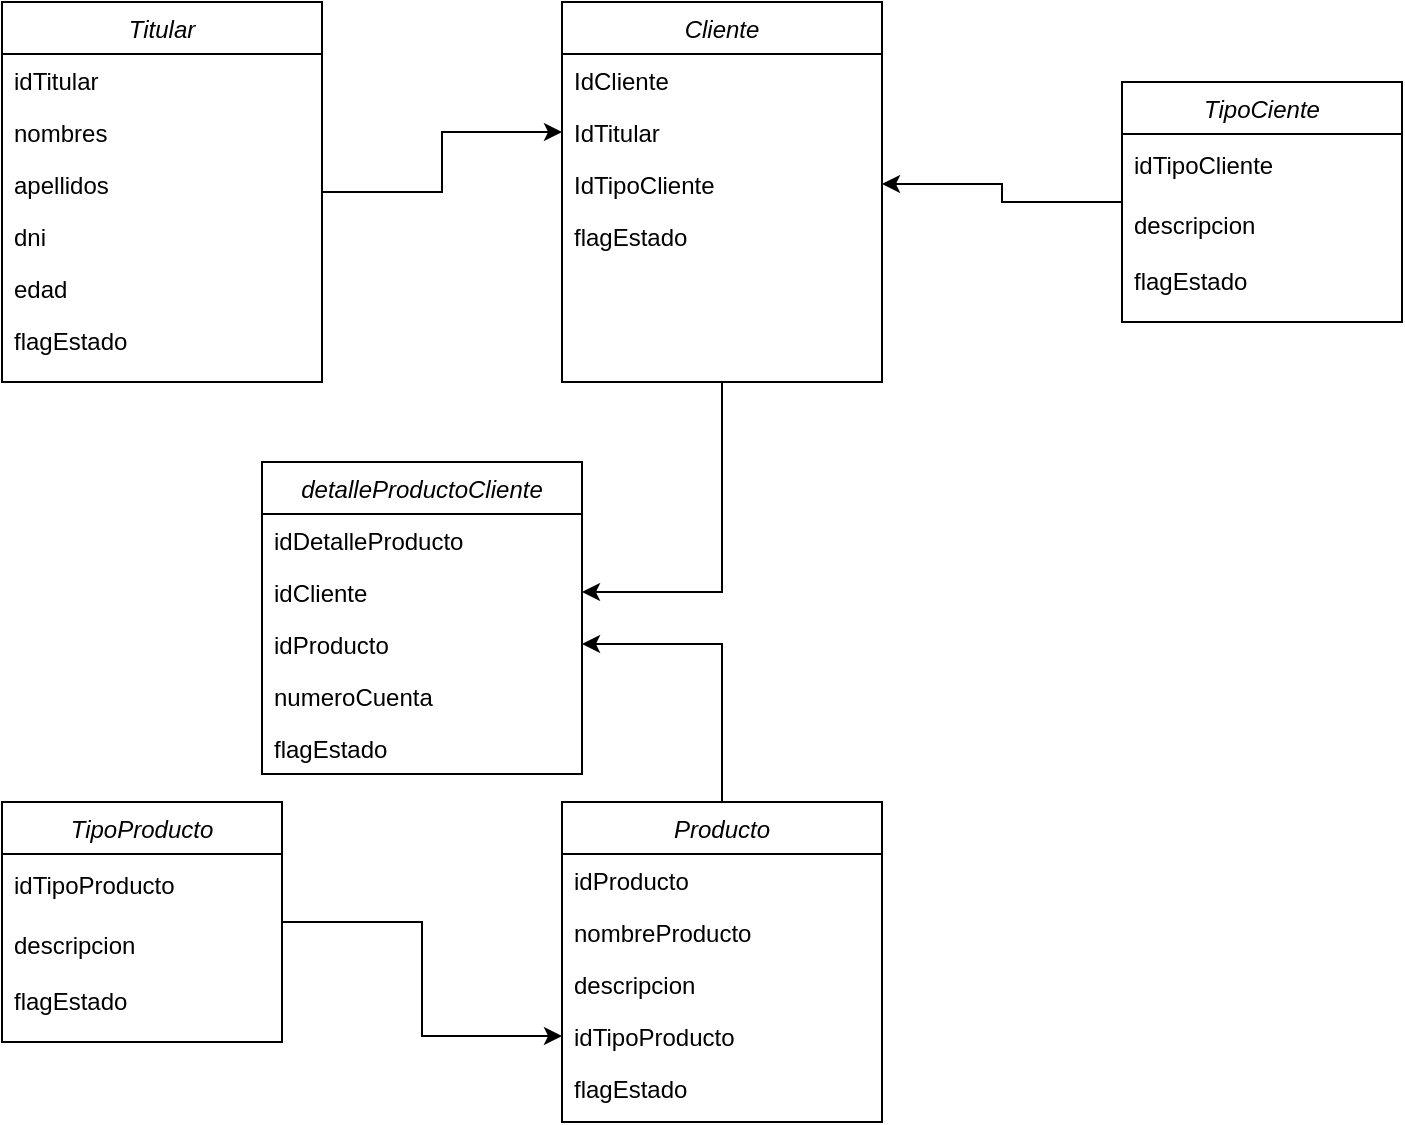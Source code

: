 <mxfile version="20.1.1" type="device"><diagram id="83Jq0ahqEtnSkRfznKzR" name="Page-1"><mxGraphModel dx="868" dy="393" grid="1" gridSize="10" guides="1" tooltips="1" connect="1" arrows="1" fold="1" page="1" pageScale="1" pageWidth="827" pageHeight="1169" math="0" shadow="0"><root><mxCell id="0"/><mxCell id="1" parent="0"/><mxCell id="aNCsqnnsary1fhhnzAqO-1" style="edgeStyle=orthogonalEdgeStyle;rounded=0;orthogonalLoop=1;jettySize=auto;html=1;entryX=0;entryY=0.5;entryDx=0;entryDy=0;" parent="1" source="aNCsqnnsary1fhhnzAqO-2" target="aNCsqnnsary1fhhnzAqO-22" edge="1"><mxGeometry relative="1" as="geometry"/></mxCell><mxCell id="aNCsqnnsary1fhhnzAqO-2" value="Titular" style="swimlane;fontStyle=2;align=center;verticalAlign=top;childLayout=stackLayout;horizontal=1;startSize=26;horizontalStack=0;resizeParent=1;resizeLast=0;collapsible=1;marginBottom=0;rounded=0;shadow=0;strokeWidth=1;" parent="1" vertex="1"><mxGeometry x="40" y="40" width="160" height="190" as="geometry"><mxRectangle x="230" y="140" width="160" height="26" as="alternateBounds"/></mxGeometry></mxCell><mxCell id="aNCsqnnsary1fhhnzAqO-3" value="idTitular" style="text;align=left;verticalAlign=top;spacingLeft=4;spacingRight=4;overflow=hidden;rotatable=0;points=[[0,0.5],[1,0.5]];portConstraint=eastwest;" parent="aNCsqnnsary1fhhnzAqO-2" vertex="1"><mxGeometry y="26" width="160" height="26" as="geometry"/></mxCell><mxCell id="aNCsqnnsary1fhhnzAqO-4" value="nombres" style="text;align=left;verticalAlign=top;spacingLeft=4;spacingRight=4;overflow=hidden;rotatable=0;points=[[0,0.5],[1,0.5]];portConstraint=eastwest;rounded=0;shadow=0;html=0;" parent="aNCsqnnsary1fhhnzAqO-2" vertex="1"><mxGeometry y="52" width="160" height="26" as="geometry"/></mxCell><mxCell id="aNCsqnnsary1fhhnzAqO-5" value="apellidos" style="text;align=left;verticalAlign=top;spacingLeft=4;spacingRight=4;overflow=hidden;rotatable=0;points=[[0,0.5],[1,0.5]];portConstraint=eastwest;rounded=0;shadow=0;html=0;" parent="aNCsqnnsary1fhhnzAqO-2" vertex="1"><mxGeometry y="78" width="160" height="26" as="geometry"/></mxCell><mxCell id="aNCsqnnsary1fhhnzAqO-6" value="dni" style="text;align=left;verticalAlign=top;spacingLeft=4;spacingRight=4;overflow=hidden;rotatable=0;points=[[0,0.5],[1,0.5]];portConstraint=eastwest;rounded=0;shadow=0;html=0;" parent="aNCsqnnsary1fhhnzAqO-2" vertex="1"><mxGeometry y="104" width="160" height="26" as="geometry"/></mxCell><mxCell id="aNCsqnnsary1fhhnzAqO-7" value="edad" style="text;align=left;verticalAlign=top;spacingLeft=4;spacingRight=4;overflow=hidden;rotatable=0;points=[[0,0.5],[1,0.5]];portConstraint=eastwest;rounded=0;shadow=0;html=0;" parent="aNCsqnnsary1fhhnzAqO-2" vertex="1"><mxGeometry y="130" width="160" height="26" as="geometry"/></mxCell><mxCell id="aNCsqnnsary1fhhnzAqO-8" value="flagEstado" style="text;align=left;verticalAlign=top;spacingLeft=4;spacingRight=4;overflow=hidden;rotatable=0;points=[[0,0.5],[1,0.5]];portConstraint=eastwest;rounded=0;shadow=0;html=0;" parent="aNCsqnnsary1fhhnzAqO-2" vertex="1"><mxGeometry y="156" width="160" height="26" as="geometry"/></mxCell><mxCell id="aNCsqnnsary1fhhnzAqO-9" style="edgeStyle=orthogonalEdgeStyle;rounded=0;orthogonalLoop=1;jettySize=auto;html=1;entryX=1;entryY=0.5;entryDx=0;entryDy=0;" parent="1" source="aNCsqnnsary1fhhnzAqO-10" target="aNCsqnnsary1fhhnzAqO-23" edge="1"><mxGeometry relative="1" as="geometry"/></mxCell><mxCell id="aNCsqnnsary1fhhnzAqO-10" value="TipoCiente" style="swimlane;fontStyle=2;align=center;verticalAlign=top;childLayout=stackLayout;horizontal=1;startSize=26;horizontalStack=0;resizeParent=1;resizeLast=0;collapsible=1;marginBottom=0;rounded=0;shadow=0;strokeWidth=1;" parent="1" vertex="1"><mxGeometry x="600" y="80" width="140" height="120" as="geometry"/></mxCell><mxCell id="aNCsqnnsary1fhhnzAqO-11" value="idTipoCliente" style="text;strokeColor=none;fillColor=none;align=left;verticalAlign=middle;spacingLeft=4;spacingRight=4;overflow=hidden;points=[[0,0.5],[1,0.5]];portConstraint=eastwest;rotatable=0;" parent="aNCsqnnsary1fhhnzAqO-10" vertex="1"><mxGeometry y="26" width="140" height="30" as="geometry"/></mxCell><mxCell id="aNCsqnnsary1fhhnzAqO-12" value="descripcion" style="text;strokeColor=none;fillColor=none;align=left;verticalAlign=middle;spacingLeft=4;spacingRight=4;overflow=hidden;points=[[0,0.5],[1,0.5]];portConstraint=eastwest;rotatable=0;" parent="aNCsqnnsary1fhhnzAqO-10" vertex="1"><mxGeometry y="56" width="140" height="30" as="geometry"/></mxCell><mxCell id="aNCsqnnsary1fhhnzAqO-13" value="flagEstado" style="text;align=left;verticalAlign=top;spacingLeft=4;spacingRight=4;overflow=hidden;rotatable=0;points=[[0,0.5],[1,0.5]];portConstraint=eastwest;rounded=0;shadow=0;html=0;" parent="aNCsqnnsary1fhhnzAqO-10" vertex="1"><mxGeometry y="86" width="140" height="26" as="geometry"/></mxCell><mxCell id="aNCsqnnsary1fhhnzAqO-14" style="edgeStyle=orthogonalEdgeStyle;rounded=0;orthogonalLoop=1;jettySize=auto;html=1;entryX=0;entryY=0.5;entryDx=0;entryDy=0;" parent="1" source="aNCsqnnsary1fhhnzAqO-15" target="aNCsqnnsary1fhhnzAqO-32" edge="1"><mxGeometry relative="1" as="geometry"/></mxCell><mxCell id="aNCsqnnsary1fhhnzAqO-15" value="TipoProducto" style="swimlane;fontStyle=2;align=center;verticalAlign=top;childLayout=stackLayout;horizontal=1;startSize=26;horizontalStack=0;resizeParent=1;resizeLast=0;collapsible=1;marginBottom=0;rounded=0;shadow=0;strokeWidth=1;" parent="1" vertex="1"><mxGeometry x="40" y="440" width="140" height="120" as="geometry"/></mxCell><mxCell id="aNCsqnnsary1fhhnzAqO-16" value="idTipoProducto" style="text;strokeColor=none;fillColor=none;align=left;verticalAlign=middle;spacingLeft=4;spacingRight=4;overflow=hidden;points=[[0,0.5],[1,0.5]];portConstraint=eastwest;rotatable=0;" parent="aNCsqnnsary1fhhnzAqO-15" vertex="1"><mxGeometry y="26" width="140" height="30" as="geometry"/></mxCell><mxCell id="aNCsqnnsary1fhhnzAqO-17" value="descripcion" style="text;strokeColor=none;fillColor=none;align=left;verticalAlign=middle;spacingLeft=4;spacingRight=4;overflow=hidden;points=[[0,0.5],[1,0.5]];portConstraint=eastwest;rotatable=0;" parent="aNCsqnnsary1fhhnzAqO-15" vertex="1"><mxGeometry y="56" width="140" height="30" as="geometry"/></mxCell><mxCell id="aNCsqnnsary1fhhnzAqO-18" value="flagEstado" style="text;align=left;verticalAlign=top;spacingLeft=4;spacingRight=4;overflow=hidden;rotatable=0;points=[[0,0.5],[1,0.5]];portConstraint=eastwest;rounded=0;shadow=0;html=0;" parent="aNCsqnnsary1fhhnzAqO-15" vertex="1"><mxGeometry y="86" width="140" height="26" as="geometry"/></mxCell><mxCell id="aNCsqnnsary1fhhnzAqO-19" style="edgeStyle=orthogonalEdgeStyle;rounded=0;orthogonalLoop=1;jettySize=auto;html=1;entryX=1;entryY=0.5;entryDx=0;entryDy=0;" parent="1" source="aNCsqnnsary1fhhnzAqO-20" target="aNCsqnnsary1fhhnzAqO-36" edge="1"><mxGeometry relative="1" as="geometry"/></mxCell><mxCell id="aNCsqnnsary1fhhnzAqO-20" value="Cliente" style="swimlane;fontStyle=2;align=center;verticalAlign=top;childLayout=stackLayout;horizontal=1;startSize=26;horizontalStack=0;resizeParent=1;resizeLast=0;collapsible=1;marginBottom=0;rounded=0;shadow=0;strokeWidth=1;" parent="1" vertex="1"><mxGeometry x="320" y="40" width="160" height="190" as="geometry"><mxRectangle x="230" y="140" width="160" height="26" as="alternateBounds"/></mxGeometry></mxCell><mxCell id="aNCsqnnsary1fhhnzAqO-21" value="IdCliente" style="text;align=left;verticalAlign=top;spacingLeft=4;spacingRight=4;overflow=hidden;rotatable=0;points=[[0,0.5],[1,0.5]];portConstraint=eastwest;" parent="aNCsqnnsary1fhhnzAqO-20" vertex="1"><mxGeometry y="26" width="160" height="26" as="geometry"/></mxCell><mxCell id="aNCsqnnsary1fhhnzAqO-22" value="IdTitular" style="text;align=left;verticalAlign=top;spacingLeft=4;spacingRight=4;overflow=hidden;rotatable=0;points=[[0,0.5],[1,0.5]];portConstraint=eastwest;rounded=0;shadow=0;html=0;" parent="aNCsqnnsary1fhhnzAqO-20" vertex="1"><mxGeometry y="52" width="160" height="26" as="geometry"/></mxCell><mxCell id="aNCsqnnsary1fhhnzAqO-23" value="IdTipoCliente" style="text;align=left;verticalAlign=top;spacingLeft=4;spacingRight=4;overflow=hidden;rotatable=0;points=[[0,0.5],[1,0.5]];portConstraint=eastwest;rounded=0;shadow=0;html=0;" parent="aNCsqnnsary1fhhnzAqO-20" vertex="1"><mxGeometry y="78" width="160" height="26" as="geometry"/></mxCell><mxCell id="aNCsqnnsary1fhhnzAqO-26" value="flagEstado" style="text;align=left;verticalAlign=top;spacingLeft=4;spacingRight=4;overflow=hidden;rotatable=0;points=[[0,0.5],[1,0.5]];portConstraint=eastwest;rounded=0;shadow=0;html=0;" parent="aNCsqnnsary1fhhnzAqO-20" vertex="1"><mxGeometry y="104" width="160" height="26" as="geometry"/></mxCell><mxCell id="aNCsqnnsary1fhhnzAqO-27" style="edgeStyle=orthogonalEdgeStyle;rounded=0;orthogonalLoop=1;jettySize=auto;html=1;entryX=1;entryY=0.5;entryDx=0;entryDy=0;" parent="1" source="aNCsqnnsary1fhhnzAqO-28" target="aNCsqnnsary1fhhnzAqO-37" edge="1"><mxGeometry relative="1" as="geometry"/></mxCell><mxCell id="aNCsqnnsary1fhhnzAqO-28" value="Producto" style="swimlane;fontStyle=2;align=center;verticalAlign=top;childLayout=stackLayout;horizontal=1;startSize=26;horizontalStack=0;resizeParent=1;resizeLast=0;collapsible=1;marginBottom=0;rounded=0;shadow=0;strokeWidth=1;" parent="1" vertex="1"><mxGeometry x="320" y="440" width="160" height="160" as="geometry"><mxRectangle x="230" y="140" width="160" height="26" as="alternateBounds"/></mxGeometry></mxCell><mxCell id="aNCsqnnsary1fhhnzAqO-29" value="idProducto" style="text;align=left;verticalAlign=top;spacingLeft=4;spacingRight=4;overflow=hidden;rotatable=0;points=[[0,0.5],[1,0.5]];portConstraint=eastwest;" parent="aNCsqnnsary1fhhnzAqO-28" vertex="1"><mxGeometry y="26" width="160" height="26" as="geometry"/></mxCell><mxCell id="aNCsqnnsary1fhhnzAqO-30" value="nombreProducto" style="text;align=left;verticalAlign=top;spacingLeft=4;spacingRight=4;overflow=hidden;rotatable=0;points=[[0,0.5],[1,0.5]];portConstraint=eastwest;rounded=0;shadow=0;html=0;" parent="aNCsqnnsary1fhhnzAqO-28" vertex="1"><mxGeometry y="52" width="160" height="26" as="geometry"/></mxCell><mxCell id="aNCsqnnsary1fhhnzAqO-31" value="descripcion" style="text;align=left;verticalAlign=top;spacingLeft=4;spacingRight=4;overflow=hidden;rotatable=0;points=[[0,0.5],[1,0.5]];portConstraint=eastwest;rounded=0;shadow=0;html=0;" parent="aNCsqnnsary1fhhnzAqO-28" vertex="1"><mxGeometry y="78" width="160" height="26" as="geometry"/></mxCell><mxCell id="aNCsqnnsary1fhhnzAqO-32" value="idTipoProducto" style="text;align=left;verticalAlign=top;spacingLeft=4;spacingRight=4;overflow=hidden;rotatable=0;points=[[0,0.5],[1,0.5]];portConstraint=eastwest;rounded=0;shadow=0;html=0;" parent="aNCsqnnsary1fhhnzAqO-28" vertex="1"><mxGeometry y="104" width="160" height="26" as="geometry"/></mxCell><mxCell id="aNCsqnnsary1fhhnzAqO-33" value="flagEstado" style="text;align=left;verticalAlign=top;spacingLeft=4;spacingRight=4;overflow=hidden;rotatable=0;points=[[0,0.5],[1,0.5]];portConstraint=eastwest;rounded=0;shadow=0;html=0;" parent="aNCsqnnsary1fhhnzAqO-28" vertex="1"><mxGeometry y="130" width="160" height="26" as="geometry"/></mxCell><mxCell id="aNCsqnnsary1fhhnzAqO-34" value="detalleProductoCliente" style="swimlane;fontStyle=2;align=center;verticalAlign=top;childLayout=stackLayout;horizontal=1;startSize=26;horizontalStack=0;resizeParent=1;resizeLast=0;collapsible=1;marginBottom=0;rounded=0;shadow=0;strokeWidth=1;" parent="1" vertex="1"><mxGeometry x="170" y="270" width="160" height="156" as="geometry"><mxRectangle x="230" y="140" width="160" height="26" as="alternateBounds"/></mxGeometry></mxCell><mxCell id="aNCsqnnsary1fhhnzAqO-35" value="idDetalleProducto" style="text;align=left;verticalAlign=top;spacingLeft=4;spacingRight=4;overflow=hidden;rotatable=0;points=[[0,0.5],[1,0.5]];portConstraint=eastwest;" parent="aNCsqnnsary1fhhnzAqO-34" vertex="1"><mxGeometry y="26" width="160" height="26" as="geometry"/></mxCell><mxCell id="aNCsqnnsary1fhhnzAqO-36" value="idCliente" style="text;align=left;verticalAlign=top;spacingLeft=4;spacingRight=4;overflow=hidden;rotatable=0;points=[[0,0.5],[1,0.5]];portConstraint=eastwest;rounded=0;shadow=0;html=0;" parent="aNCsqnnsary1fhhnzAqO-34" vertex="1"><mxGeometry y="52" width="160" height="26" as="geometry"/></mxCell><mxCell id="aNCsqnnsary1fhhnzAqO-37" value="idProducto" style="text;align=left;verticalAlign=top;spacingLeft=4;spacingRight=4;overflow=hidden;rotatable=0;points=[[0,0.5],[1,0.5]];portConstraint=eastwest;rounded=0;shadow=0;html=0;" parent="aNCsqnnsary1fhhnzAqO-34" vertex="1"><mxGeometry y="78" width="160" height="26" as="geometry"/></mxCell><mxCell id="7dUfi_xPJXVR6b_5UisY-1" value="numeroCuenta" style="text;align=left;verticalAlign=top;spacingLeft=4;spacingRight=4;overflow=hidden;rotatable=0;points=[[0,0.5],[1,0.5]];portConstraint=eastwest;rounded=0;shadow=0;html=0;" vertex="1" parent="aNCsqnnsary1fhhnzAqO-34"><mxGeometry y="104" width="160" height="26" as="geometry"/></mxCell><mxCell id="aNCsqnnsary1fhhnzAqO-38" value="flagEstado" style="text;align=left;verticalAlign=top;spacingLeft=4;spacingRight=4;overflow=hidden;rotatable=0;points=[[0,0.5],[1,0.5]];portConstraint=eastwest;rounded=0;shadow=0;html=0;" parent="aNCsqnnsary1fhhnzAqO-34" vertex="1"><mxGeometry y="130" width="160" height="26" as="geometry"/></mxCell></root></mxGraphModel></diagram></mxfile>